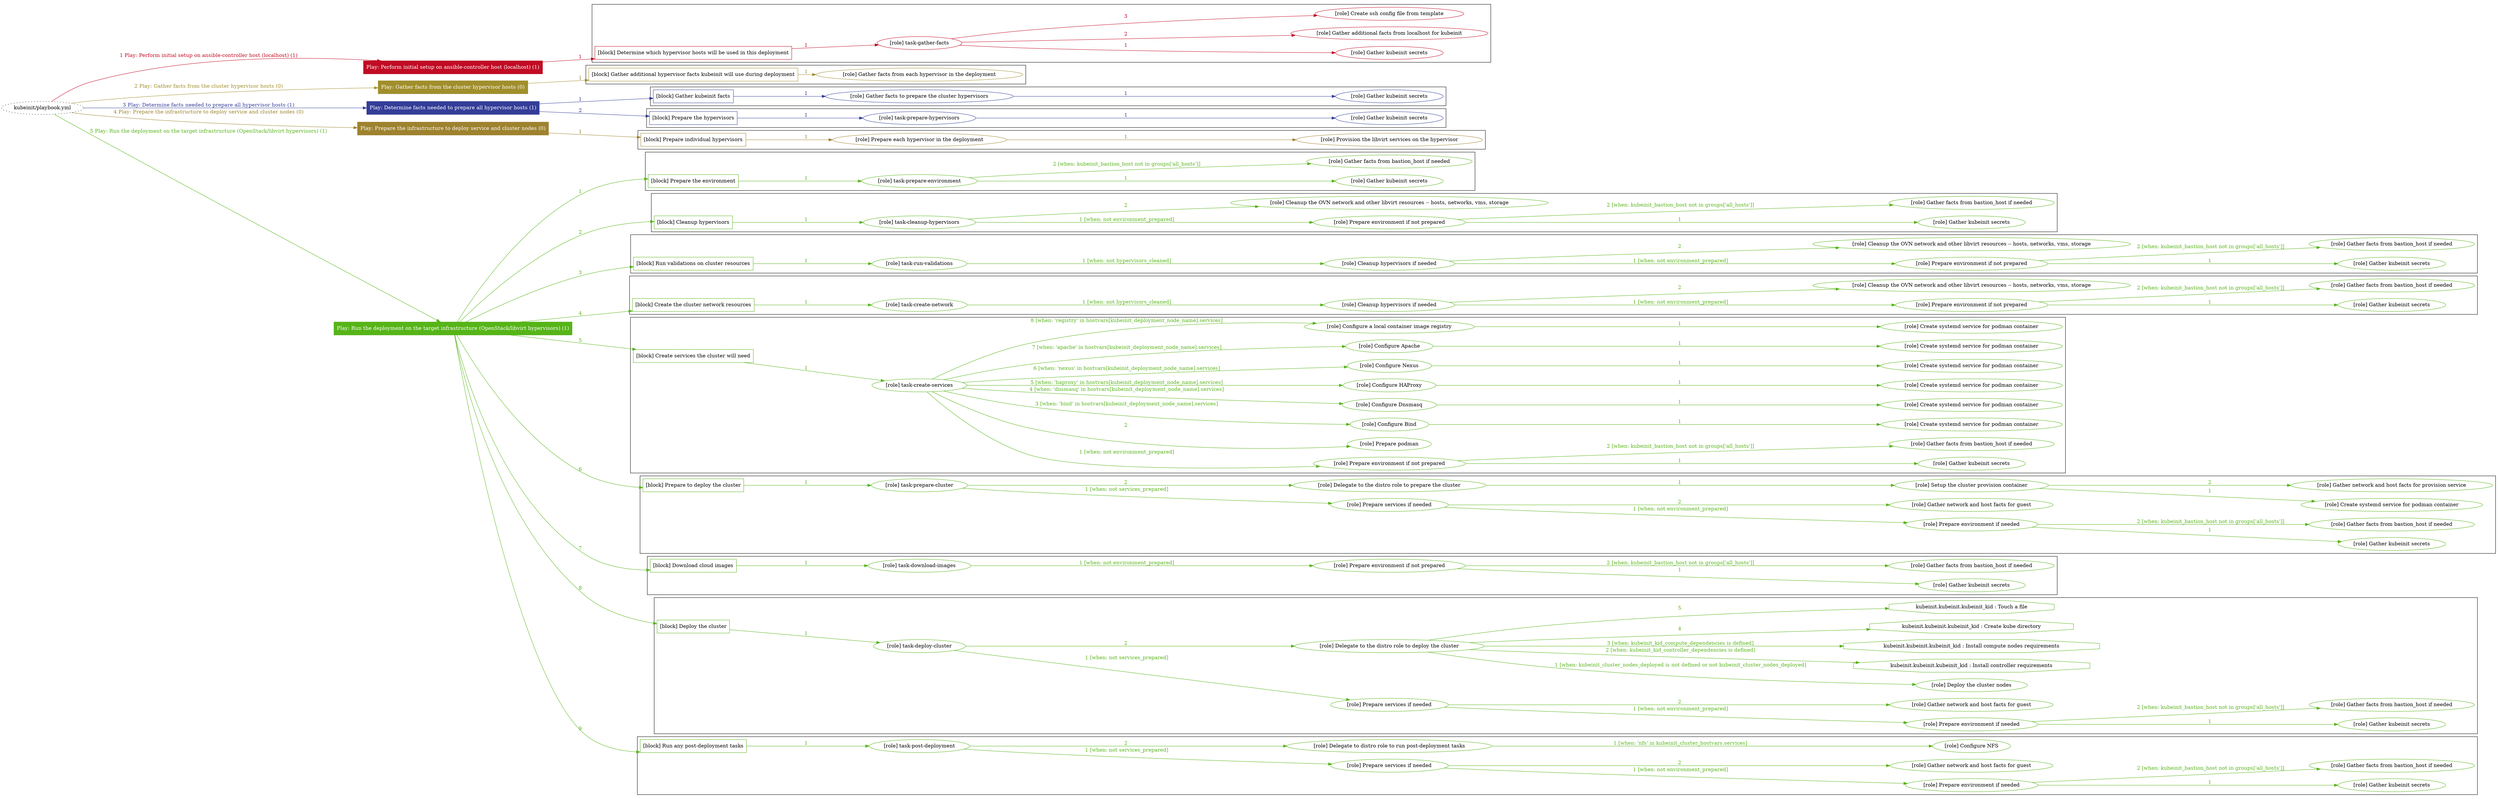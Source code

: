 digraph {
	graph [concentrate=true ordering=in rankdir=LR ratio=fill]
	edge [esep=5 sep=10]
	"kubeinit/playbook.yml" [URL="/home/runner/work/kubeinit/kubeinit/kubeinit/playbook.yml" id=playbook_96eccf34 style=dotted]
	"kubeinit/playbook.yml" -> play_9f66dcdd [label="1 Play: Perform initial setup on ansible-controller host (localhost) (1)" color="#c10b24" fontcolor="#c10b24" id=edge_play_9f66dcdd labeltooltip="1 Play: Perform initial setup on ansible-controller host (localhost) (1)" tooltip="1 Play: Perform initial setup on ansible-controller host (localhost) (1)"]
	subgraph "Play: Perform initial setup on ansible-controller host (localhost) (1)" {
		play_9f66dcdd [label="Play: Perform initial setup on ansible-controller host (localhost) (1)" URL="/home/runner/work/kubeinit/kubeinit/kubeinit/playbook.yml" color="#c10b24" fontcolor="#ffffff" id=play_9f66dcdd shape=box style=filled tooltip=localhost]
		play_9f66dcdd -> block_0c618903 [label=1 color="#c10b24" fontcolor="#c10b24" id=edge_block_0c618903 labeltooltip=1 tooltip=1]
		subgraph cluster_block_0c618903 {
			block_0c618903 [label="[block] Determine which hypervisor hosts will be used in this deployment" URL="/home/runner/work/kubeinit/kubeinit/kubeinit/playbook.yml" color="#c10b24" id=block_0c618903 labeltooltip="Determine which hypervisor hosts will be used in this deployment" shape=box tooltip="Determine which hypervisor hosts will be used in this deployment"]
			block_0c618903 -> role_7a264ff6 [label="1 " color="#c10b24" fontcolor="#c10b24" id=edge_role_7a264ff6 labeltooltip="1 " tooltip="1 "]
			subgraph "task-gather-facts" {
				role_7a264ff6 [label="[role] task-gather-facts" URL="/home/runner/work/kubeinit/kubeinit/kubeinit/playbook.yml" color="#c10b24" id=role_7a264ff6 tooltip="task-gather-facts"]
				role_7a264ff6 -> role_0dea7df3 [label="1 " color="#c10b24" fontcolor="#c10b24" id=edge_role_0dea7df3 labeltooltip="1 " tooltip="1 "]
				subgraph "Gather kubeinit secrets" {
					role_0dea7df3 [label="[role] Gather kubeinit secrets" URL="/home/runner/.ansible/collections/ansible_collections/kubeinit/kubeinit/roles/kubeinit_prepare/tasks/build_hypervisors_group.yml" color="#c10b24" id=role_0dea7df3 tooltip="Gather kubeinit secrets"]
				}
				role_7a264ff6 -> role_65a6d661 [label="2 " color="#c10b24" fontcolor="#c10b24" id=edge_role_65a6d661 labeltooltip="2 " tooltip="2 "]
				subgraph "Gather additional facts from localhost for kubeinit" {
					role_65a6d661 [label="[role] Gather additional facts from localhost for kubeinit" URL="/home/runner/.ansible/collections/ansible_collections/kubeinit/kubeinit/roles/kubeinit_prepare/tasks/build_hypervisors_group.yml" color="#c10b24" id=role_65a6d661 tooltip="Gather additional facts from localhost for kubeinit"]
				}
				role_7a264ff6 -> role_65f7a16d [label="3 " color="#c10b24" fontcolor="#c10b24" id=edge_role_65f7a16d labeltooltip="3 " tooltip="3 "]
				subgraph "Create ssh config file from template" {
					role_65f7a16d [label="[role] Create ssh config file from template" URL="/home/runner/.ansible/collections/ansible_collections/kubeinit/kubeinit/roles/kubeinit_prepare/tasks/build_hypervisors_group.yml" color="#c10b24" id=role_65f7a16d tooltip="Create ssh config file from template"]
				}
			}
		}
	}
	"kubeinit/playbook.yml" -> play_7a411518 [label="2 Play: Gather facts from the cluster hypervisor hosts (0)" color="#a18e2b" fontcolor="#a18e2b" id=edge_play_7a411518 labeltooltip="2 Play: Gather facts from the cluster hypervisor hosts (0)" tooltip="2 Play: Gather facts from the cluster hypervisor hosts (0)"]
	subgraph "Play: Gather facts from the cluster hypervisor hosts (0)" {
		play_7a411518 [label="Play: Gather facts from the cluster hypervisor hosts (0)" URL="/home/runner/work/kubeinit/kubeinit/kubeinit/playbook.yml" color="#a18e2b" fontcolor="#ffffff" id=play_7a411518 shape=box style=filled tooltip="Play: Gather facts from the cluster hypervisor hosts (0)"]
		play_7a411518 -> block_292bbcec [label=1 color="#a18e2b" fontcolor="#a18e2b" id=edge_block_292bbcec labeltooltip=1 tooltip=1]
		subgraph cluster_block_292bbcec {
			block_292bbcec [label="[block] Gather additional hypervisor facts kubeinit will use during deployment" URL="/home/runner/work/kubeinit/kubeinit/kubeinit/playbook.yml" color="#a18e2b" id=block_292bbcec labeltooltip="Gather additional hypervisor facts kubeinit will use during deployment" shape=box tooltip="Gather additional hypervisor facts kubeinit will use during deployment"]
			block_292bbcec -> role_8ab4ddb6 [label="1 " color="#a18e2b" fontcolor="#a18e2b" id=edge_role_8ab4ddb6 labeltooltip="1 " tooltip="1 "]
			subgraph "Gather facts from each hypervisor in the deployment" {
				role_8ab4ddb6 [label="[role] Gather facts from each hypervisor in the deployment" URL="/home/runner/work/kubeinit/kubeinit/kubeinit/playbook.yml" color="#a18e2b" id=role_8ab4ddb6 tooltip="Gather facts from each hypervisor in the deployment"]
			}
		}
	}
	"kubeinit/playbook.yml" -> play_98b85caf [label="3 Play: Determine facts needed to prepare all hypervisor hosts (1)" color="#343d98" fontcolor="#343d98" id=edge_play_98b85caf labeltooltip="3 Play: Determine facts needed to prepare all hypervisor hosts (1)" tooltip="3 Play: Determine facts needed to prepare all hypervisor hosts (1)"]
	subgraph "Play: Determine facts needed to prepare all hypervisor hosts (1)" {
		play_98b85caf [label="Play: Determine facts needed to prepare all hypervisor hosts (1)" URL="/home/runner/work/kubeinit/kubeinit/kubeinit/playbook.yml" color="#343d98" fontcolor="#ffffff" id=play_98b85caf shape=box style=filled tooltip=localhost]
		play_98b85caf -> block_5885b4e3 [label=1 color="#343d98" fontcolor="#343d98" id=edge_block_5885b4e3 labeltooltip=1 tooltip=1]
		subgraph cluster_block_5885b4e3 {
			block_5885b4e3 [label="[block] Gather kubeinit facts" URL="/home/runner/work/kubeinit/kubeinit/kubeinit/playbook.yml" color="#343d98" id=block_5885b4e3 labeltooltip="Gather kubeinit facts" shape=box tooltip="Gather kubeinit facts"]
			block_5885b4e3 -> role_a0fbc065 [label="1 " color="#343d98" fontcolor="#343d98" id=edge_role_a0fbc065 labeltooltip="1 " tooltip="1 "]
			subgraph "Gather facts to prepare the cluster hypervisors" {
				role_a0fbc065 [label="[role] Gather facts to prepare the cluster hypervisors" URL="/home/runner/work/kubeinit/kubeinit/kubeinit/playbook.yml" color="#343d98" id=role_a0fbc065 tooltip="Gather facts to prepare the cluster hypervisors"]
				role_a0fbc065 -> role_404db88d [label="1 " color="#343d98" fontcolor="#343d98" id=edge_role_404db88d labeltooltip="1 " tooltip="1 "]
				subgraph "Gather kubeinit secrets" {
					role_404db88d [label="[role] Gather kubeinit secrets" URL="/home/runner/.ansible/collections/ansible_collections/kubeinit/kubeinit/roles/kubeinit_prepare/tasks/gather_kubeinit_facts.yml" color="#343d98" id=role_404db88d tooltip="Gather kubeinit secrets"]
				}
			}
		}
		play_98b85caf -> block_80f90cc4 [label=2 color="#343d98" fontcolor="#343d98" id=edge_block_80f90cc4 labeltooltip=2 tooltip=2]
		subgraph cluster_block_80f90cc4 {
			block_80f90cc4 [label="[block] Prepare the hypervisors" URL="/home/runner/work/kubeinit/kubeinit/kubeinit/playbook.yml" color="#343d98" id=block_80f90cc4 labeltooltip="Prepare the hypervisors" shape=box tooltip="Prepare the hypervisors"]
			block_80f90cc4 -> role_248ef894 [label="1 " color="#343d98" fontcolor="#343d98" id=edge_role_248ef894 labeltooltip="1 " tooltip="1 "]
			subgraph "task-prepare-hypervisors" {
				role_248ef894 [label="[role] task-prepare-hypervisors" URL="/home/runner/work/kubeinit/kubeinit/kubeinit/playbook.yml" color="#343d98" id=role_248ef894 tooltip="task-prepare-hypervisors"]
				role_248ef894 -> role_85e4505f [label="1 " color="#343d98" fontcolor="#343d98" id=edge_role_85e4505f labeltooltip="1 " tooltip="1 "]
				subgraph "Gather kubeinit secrets" {
					role_85e4505f [label="[role] Gather kubeinit secrets" URL="/home/runner/.ansible/collections/ansible_collections/kubeinit/kubeinit/roles/kubeinit_prepare/tasks/gather_kubeinit_facts.yml" color="#343d98" id=role_85e4505f tooltip="Gather kubeinit secrets"]
				}
			}
		}
	}
	"kubeinit/playbook.yml" -> play_758b419c [label="4 Play: Prepare the infrastructure to deploy service and cluster nodes (0)" color="#9e822e" fontcolor="#9e822e" id=edge_play_758b419c labeltooltip="4 Play: Prepare the infrastructure to deploy service and cluster nodes (0)" tooltip="4 Play: Prepare the infrastructure to deploy service and cluster nodes (0)"]
	subgraph "Play: Prepare the infrastructure to deploy service and cluster nodes (0)" {
		play_758b419c [label="Play: Prepare the infrastructure to deploy service and cluster nodes (0)" URL="/home/runner/work/kubeinit/kubeinit/kubeinit/playbook.yml" color="#9e822e" fontcolor="#ffffff" id=play_758b419c shape=box style=filled tooltip="Play: Prepare the infrastructure to deploy service and cluster nodes (0)"]
		play_758b419c -> block_9e1cc84f [label=1 color="#9e822e" fontcolor="#9e822e" id=edge_block_9e1cc84f labeltooltip=1 tooltip=1]
		subgraph cluster_block_9e1cc84f {
			block_9e1cc84f [label="[block] Prepare individual hypervisors" URL="/home/runner/work/kubeinit/kubeinit/kubeinit/playbook.yml" color="#9e822e" id=block_9e1cc84f labeltooltip="Prepare individual hypervisors" shape=box tooltip="Prepare individual hypervisors"]
			block_9e1cc84f -> role_8ce4a77c [label="1 " color="#9e822e" fontcolor="#9e822e" id=edge_role_8ce4a77c labeltooltip="1 " tooltip="1 "]
			subgraph "Prepare each hypervisor in the deployment" {
				role_8ce4a77c [label="[role] Prepare each hypervisor in the deployment" URL="/home/runner/work/kubeinit/kubeinit/kubeinit/playbook.yml" color="#9e822e" id=role_8ce4a77c tooltip="Prepare each hypervisor in the deployment"]
				role_8ce4a77c -> role_8e0ddae6 [label="1 " color="#9e822e" fontcolor="#9e822e" id=edge_role_8e0ddae6 labeltooltip="1 " tooltip="1 "]
				subgraph "Provision the libvirt services on the hypervisor" {
					role_8e0ddae6 [label="[role] Provision the libvirt services on the hypervisor" URL="/home/runner/.ansible/collections/ansible_collections/kubeinit/kubeinit/roles/kubeinit_prepare/tasks/prepare_hypervisor.yml" color="#9e822e" id=role_8e0ddae6 tooltip="Provision the libvirt services on the hypervisor"]
				}
			}
		}
	}
	"kubeinit/playbook.yml" -> play_9d899e01 [label="5 Play: Run the deployment on the target infrastructure (OpenStack/libvirt hypervisors) (1)" color="#56b418" fontcolor="#56b418" id=edge_play_9d899e01 labeltooltip="5 Play: Run the deployment on the target infrastructure (OpenStack/libvirt hypervisors) (1)" tooltip="5 Play: Run the deployment on the target infrastructure (OpenStack/libvirt hypervisors) (1)"]
	subgraph "Play: Run the deployment on the target infrastructure (OpenStack/libvirt hypervisors) (1)" {
		play_9d899e01 [label="Play: Run the deployment on the target infrastructure (OpenStack/libvirt hypervisors) (1)" URL="/home/runner/work/kubeinit/kubeinit/kubeinit/playbook.yml" color="#56b418" fontcolor="#ffffff" id=play_9d899e01 shape=box style=filled tooltip=localhost]
		play_9d899e01 -> block_41222717 [label=1 color="#56b418" fontcolor="#56b418" id=edge_block_41222717 labeltooltip=1 tooltip=1]
		subgraph cluster_block_41222717 {
			block_41222717 [label="[block] Prepare the environment" URL="/home/runner/work/kubeinit/kubeinit/kubeinit/playbook.yml" color="#56b418" id=block_41222717 labeltooltip="Prepare the environment" shape=box tooltip="Prepare the environment"]
			block_41222717 -> role_0530a53f [label="1 " color="#56b418" fontcolor="#56b418" id=edge_role_0530a53f labeltooltip="1 " tooltip="1 "]
			subgraph "task-prepare-environment" {
				role_0530a53f [label="[role] task-prepare-environment" URL="/home/runner/work/kubeinit/kubeinit/kubeinit/playbook.yml" color="#56b418" id=role_0530a53f tooltip="task-prepare-environment"]
				role_0530a53f -> role_e1d52bd2 [label="1 " color="#56b418" fontcolor="#56b418" id=edge_role_e1d52bd2 labeltooltip="1 " tooltip="1 "]
				subgraph "Gather kubeinit secrets" {
					role_e1d52bd2 [label="[role] Gather kubeinit secrets" URL="/home/runner/.ansible/collections/ansible_collections/kubeinit/kubeinit/roles/kubeinit_prepare/tasks/gather_kubeinit_facts.yml" color="#56b418" id=role_e1d52bd2 tooltip="Gather kubeinit secrets"]
				}
				role_0530a53f -> role_1d728422 [label="2 [when: kubeinit_bastion_host not in groups['all_hosts']]" color="#56b418" fontcolor="#56b418" id=edge_role_1d728422 labeltooltip="2 [when: kubeinit_bastion_host not in groups['all_hosts']]" tooltip="2 [when: kubeinit_bastion_host not in groups['all_hosts']]"]
				subgraph "Gather facts from bastion_host if needed" {
					role_1d728422 [label="[role] Gather facts from bastion_host if needed" URL="/home/runner/.ansible/collections/ansible_collections/kubeinit/kubeinit/roles/kubeinit_prepare/tasks/main.yml" color="#56b418" id=role_1d728422 tooltip="Gather facts from bastion_host if needed"]
				}
			}
		}
		play_9d899e01 -> block_832bf4fd [label=2 color="#56b418" fontcolor="#56b418" id=edge_block_832bf4fd labeltooltip=2 tooltip=2]
		subgraph cluster_block_832bf4fd {
			block_832bf4fd [label="[block] Cleanup hypervisors" URL="/home/runner/work/kubeinit/kubeinit/kubeinit/playbook.yml" color="#56b418" id=block_832bf4fd labeltooltip="Cleanup hypervisors" shape=box tooltip="Cleanup hypervisors"]
			block_832bf4fd -> role_9b61a030 [label="1 " color="#56b418" fontcolor="#56b418" id=edge_role_9b61a030 labeltooltip="1 " tooltip="1 "]
			subgraph "task-cleanup-hypervisors" {
				role_9b61a030 [label="[role] task-cleanup-hypervisors" URL="/home/runner/work/kubeinit/kubeinit/kubeinit/playbook.yml" color="#56b418" id=role_9b61a030 tooltip="task-cleanup-hypervisors"]
				role_9b61a030 -> role_93d00deb [label="1 [when: not environment_prepared]" color="#56b418" fontcolor="#56b418" id=edge_role_93d00deb labeltooltip="1 [when: not environment_prepared]" tooltip="1 [when: not environment_prepared]"]
				subgraph "Prepare environment if not prepared" {
					role_93d00deb [label="[role] Prepare environment if not prepared" URL="/home/runner/.ansible/collections/ansible_collections/kubeinit/kubeinit/roles/kubeinit_libvirt/tasks/cleanup_hypervisors.yml" color="#56b418" id=role_93d00deb tooltip="Prepare environment if not prepared"]
					role_93d00deb -> role_8b251bd5 [label="1 " color="#56b418" fontcolor="#56b418" id=edge_role_8b251bd5 labeltooltip="1 " tooltip="1 "]
					subgraph "Gather kubeinit secrets" {
						role_8b251bd5 [label="[role] Gather kubeinit secrets" URL="/home/runner/.ansible/collections/ansible_collections/kubeinit/kubeinit/roles/kubeinit_prepare/tasks/gather_kubeinit_facts.yml" color="#56b418" id=role_8b251bd5 tooltip="Gather kubeinit secrets"]
					}
					role_93d00deb -> role_cbc1eb89 [label="2 [when: kubeinit_bastion_host not in groups['all_hosts']]" color="#56b418" fontcolor="#56b418" id=edge_role_cbc1eb89 labeltooltip="2 [when: kubeinit_bastion_host not in groups['all_hosts']]" tooltip="2 [when: kubeinit_bastion_host not in groups['all_hosts']]"]
					subgraph "Gather facts from bastion_host if needed" {
						role_cbc1eb89 [label="[role] Gather facts from bastion_host if needed" URL="/home/runner/.ansible/collections/ansible_collections/kubeinit/kubeinit/roles/kubeinit_prepare/tasks/main.yml" color="#56b418" id=role_cbc1eb89 tooltip="Gather facts from bastion_host if needed"]
					}
				}
				role_9b61a030 -> role_e6618167 [label="2 " color="#56b418" fontcolor="#56b418" id=edge_role_e6618167 labeltooltip="2 " tooltip="2 "]
				subgraph "Cleanup the OVN network and other libvirt resources -- hosts, networks, vms, storage" {
					role_e6618167 [label="[role] Cleanup the OVN network and other libvirt resources -- hosts, networks, vms, storage" URL="/home/runner/.ansible/collections/ansible_collections/kubeinit/kubeinit/roles/kubeinit_libvirt/tasks/cleanup_hypervisors.yml" color="#56b418" id=role_e6618167 tooltip="Cleanup the OVN network and other libvirt resources -- hosts, networks, vms, storage"]
				}
			}
		}
		play_9d899e01 -> block_d5f1dc8d [label=3 color="#56b418" fontcolor="#56b418" id=edge_block_d5f1dc8d labeltooltip=3 tooltip=3]
		subgraph cluster_block_d5f1dc8d {
			block_d5f1dc8d [label="[block] Run validations on cluster resources" URL="/home/runner/work/kubeinit/kubeinit/kubeinit/playbook.yml" color="#56b418" id=block_d5f1dc8d labeltooltip="Run validations on cluster resources" shape=box tooltip="Run validations on cluster resources"]
			block_d5f1dc8d -> role_82931694 [label="1 " color="#56b418" fontcolor="#56b418" id=edge_role_82931694 labeltooltip="1 " tooltip="1 "]
			subgraph "task-run-validations" {
				role_82931694 [label="[role] task-run-validations" URL="/home/runner/work/kubeinit/kubeinit/kubeinit/playbook.yml" color="#56b418" id=role_82931694 tooltip="task-run-validations"]
				role_82931694 -> role_2b6bf562 [label="1 [when: not hypervisors_cleaned]" color="#56b418" fontcolor="#56b418" id=edge_role_2b6bf562 labeltooltip="1 [when: not hypervisors_cleaned]" tooltip="1 [when: not hypervisors_cleaned]"]
				subgraph "Cleanup hypervisors if needed" {
					role_2b6bf562 [label="[role] Cleanup hypervisors if needed" URL="/home/runner/.ansible/collections/ansible_collections/kubeinit/kubeinit/roles/kubeinit_validations/tasks/main.yml" color="#56b418" id=role_2b6bf562 tooltip="Cleanup hypervisors if needed"]
					role_2b6bf562 -> role_d39a51af [label="1 [when: not environment_prepared]" color="#56b418" fontcolor="#56b418" id=edge_role_d39a51af labeltooltip="1 [when: not environment_prepared]" tooltip="1 [when: not environment_prepared]"]
					subgraph "Prepare environment if not prepared" {
						role_d39a51af [label="[role] Prepare environment if not prepared" URL="/home/runner/.ansible/collections/ansible_collections/kubeinit/kubeinit/roles/kubeinit_libvirt/tasks/cleanup_hypervisors.yml" color="#56b418" id=role_d39a51af tooltip="Prepare environment if not prepared"]
						role_d39a51af -> role_21c8ed07 [label="1 " color="#56b418" fontcolor="#56b418" id=edge_role_21c8ed07 labeltooltip="1 " tooltip="1 "]
						subgraph "Gather kubeinit secrets" {
							role_21c8ed07 [label="[role] Gather kubeinit secrets" URL="/home/runner/.ansible/collections/ansible_collections/kubeinit/kubeinit/roles/kubeinit_prepare/tasks/gather_kubeinit_facts.yml" color="#56b418" id=role_21c8ed07 tooltip="Gather kubeinit secrets"]
						}
						role_d39a51af -> role_9c9929cf [label="2 [when: kubeinit_bastion_host not in groups['all_hosts']]" color="#56b418" fontcolor="#56b418" id=edge_role_9c9929cf labeltooltip="2 [when: kubeinit_bastion_host not in groups['all_hosts']]" tooltip="2 [when: kubeinit_bastion_host not in groups['all_hosts']]"]
						subgraph "Gather facts from bastion_host if needed" {
							role_9c9929cf [label="[role] Gather facts from bastion_host if needed" URL="/home/runner/.ansible/collections/ansible_collections/kubeinit/kubeinit/roles/kubeinit_prepare/tasks/main.yml" color="#56b418" id=role_9c9929cf tooltip="Gather facts from bastion_host if needed"]
						}
					}
					role_2b6bf562 -> role_15817a45 [label="2 " color="#56b418" fontcolor="#56b418" id=edge_role_15817a45 labeltooltip="2 " tooltip="2 "]
					subgraph "Cleanup the OVN network and other libvirt resources -- hosts, networks, vms, storage" {
						role_15817a45 [label="[role] Cleanup the OVN network and other libvirt resources -- hosts, networks, vms, storage" URL="/home/runner/.ansible/collections/ansible_collections/kubeinit/kubeinit/roles/kubeinit_libvirt/tasks/cleanup_hypervisors.yml" color="#56b418" id=role_15817a45 tooltip="Cleanup the OVN network and other libvirt resources -- hosts, networks, vms, storage"]
					}
				}
			}
		}
		play_9d899e01 -> block_30e45fd6 [label=4 color="#56b418" fontcolor="#56b418" id=edge_block_30e45fd6 labeltooltip=4 tooltip=4]
		subgraph cluster_block_30e45fd6 {
			block_30e45fd6 [label="[block] Create the cluster network resources" URL="/home/runner/work/kubeinit/kubeinit/kubeinit/playbook.yml" color="#56b418" id=block_30e45fd6 labeltooltip="Create the cluster network resources" shape=box tooltip="Create the cluster network resources"]
			block_30e45fd6 -> role_8330eb3a [label="1 " color="#56b418" fontcolor="#56b418" id=edge_role_8330eb3a labeltooltip="1 " tooltip="1 "]
			subgraph "task-create-network" {
				role_8330eb3a [label="[role] task-create-network" URL="/home/runner/work/kubeinit/kubeinit/kubeinit/playbook.yml" color="#56b418" id=role_8330eb3a tooltip="task-create-network"]
				role_8330eb3a -> role_1f5626a6 [label="1 [when: not hypervisors_cleaned]" color="#56b418" fontcolor="#56b418" id=edge_role_1f5626a6 labeltooltip="1 [when: not hypervisors_cleaned]" tooltip="1 [when: not hypervisors_cleaned]"]
				subgraph "Cleanup hypervisors if needed" {
					role_1f5626a6 [label="[role] Cleanup hypervisors if needed" URL="/home/runner/.ansible/collections/ansible_collections/kubeinit/kubeinit/roles/kubeinit_libvirt/tasks/create_network.yml" color="#56b418" id=role_1f5626a6 tooltip="Cleanup hypervisors if needed"]
					role_1f5626a6 -> role_adeaeac2 [label="1 [when: not environment_prepared]" color="#56b418" fontcolor="#56b418" id=edge_role_adeaeac2 labeltooltip="1 [when: not environment_prepared]" tooltip="1 [when: not environment_prepared]"]
					subgraph "Prepare environment if not prepared" {
						role_adeaeac2 [label="[role] Prepare environment if not prepared" URL="/home/runner/.ansible/collections/ansible_collections/kubeinit/kubeinit/roles/kubeinit_libvirt/tasks/cleanup_hypervisors.yml" color="#56b418" id=role_adeaeac2 tooltip="Prepare environment if not prepared"]
						role_adeaeac2 -> role_efadcafa [label="1 " color="#56b418" fontcolor="#56b418" id=edge_role_efadcafa labeltooltip="1 " tooltip="1 "]
						subgraph "Gather kubeinit secrets" {
							role_efadcafa [label="[role] Gather kubeinit secrets" URL="/home/runner/.ansible/collections/ansible_collections/kubeinit/kubeinit/roles/kubeinit_prepare/tasks/gather_kubeinit_facts.yml" color="#56b418" id=role_efadcafa tooltip="Gather kubeinit secrets"]
						}
						role_adeaeac2 -> role_8a9ac43b [label="2 [when: kubeinit_bastion_host not in groups['all_hosts']]" color="#56b418" fontcolor="#56b418" id=edge_role_8a9ac43b labeltooltip="2 [when: kubeinit_bastion_host not in groups['all_hosts']]" tooltip="2 [when: kubeinit_bastion_host not in groups['all_hosts']]"]
						subgraph "Gather facts from bastion_host if needed" {
							role_8a9ac43b [label="[role] Gather facts from bastion_host if needed" URL="/home/runner/.ansible/collections/ansible_collections/kubeinit/kubeinit/roles/kubeinit_prepare/tasks/main.yml" color="#56b418" id=role_8a9ac43b tooltip="Gather facts from bastion_host if needed"]
						}
					}
					role_1f5626a6 -> role_db91317d [label="2 " color="#56b418" fontcolor="#56b418" id=edge_role_db91317d labeltooltip="2 " tooltip="2 "]
					subgraph "Cleanup the OVN network and other libvirt resources -- hosts, networks, vms, storage" {
						role_db91317d [label="[role] Cleanup the OVN network and other libvirt resources -- hosts, networks, vms, storage" URL="/home/runner/.ansible/collections/ansible_collections/kubeinit/kubeinit/roles/kubeinit_libvirt/tasks/cleanup_hypervisors.yml" color="#56b418" id=role_db91317d tooltip="Cleanup the OVN network and other libvirt resources -- hosts, networks, vms, storage"]
					}
				}
			}
		}
		play_9d899e01 -> block_115b604d [label=5 color="#56b418" fontcolor="#56b418" id=edge_block_115b604d labeltooltip=5 tooltip=5]
		subgraph cluster_block_115b604d {
			block_115b604d [label="[block] Create services the cluster will need" URL="/home/runner/work/kubeinit/kubeinit/kubeinit/playbook.yml" color="#56b418" id=block_115b604d labeltooltip="Create services the cluster will need" shape=box tooltip="Create services the cluster will need"]
			block_115b604d -> role_24e39764 [label="1 " color="#56b418" fontcolor="#56b418" id=edge_role_24e39764 labeltooltip="1 " tooltip="1 "]
			subgraph "task-create-services" {
				role_24e39764 [label="[role] task-create-services" URL="/home/runner/work/kubeinit/kubeinit/kubeinit/playbook.yml" color="#56b418" id=role_24e39764 tooltip="task-create-services"]
				role_24e39764 -> role_8f4bd724 [label="1 [when: not environment_prepared]" color="#56b418" fontcolor="#56b418" id=edge_role_8f4bd724 labeltooltip="1 [when: not environment_prepared]" tooltip="1 [when: not environment_prepared]"]
				subgraph "Prepare environment if not prepared" {
					role_8f4bd724 [label="[role] Prepare environment if not prepared" URL="/home/runner/.ansible/collections/ansible_collections/kubeinit/kubeinit/roles/kubeinit_services/tasks/main.yml" color="#56b418" id=role_8f4bd724 tooltip="Prepare environment if not prepared"]
					role_8f4bd724 -> role_2836ad9b [label="1 " color="#56b418" fontcolor="#56b418" id=edge_role_2836ad9b labeltooltip="1 " tooltip="1 "]
					subgraph "Gather kubeinit secrets" {
						role_2836ad9b [label="[role] Gather kubeinit secrets" URL="/home/runner/.ansible/collections/ansible_collections/kubeinit/kubeinit/roles/kubeinit_prepare/tasks/gather_kubeinit_facts.yml" color="#56b418" id=role_2836ad9b tooltip="Gather kubeinit secrets"]
					}
					role_8f4bd724 -> role_c77bcf9e [label="2 [when: kubeinit_bastion_host not in groups['all_hosts']]" color="#56b418" fontcolor="#56b418" id=edge_role_c77bcf9e labeltooltip="2 [when: kubeinit_bastion_host not in groups['all_hosts']]" tooltip="2 [when: kubeinit_bastion_host not in groups['all_hosts']]"]
					subgraph "Gather facts from bastion_host if needed" {
						role_c77bcf9e [label="[role] Gather facts from bastion_host if needed" URL="/home/runner/.ansible/collections/ansible_collections/kubeinit/kubeinit/roles/kubeinit_prepare/tasks/main.yml" color="#56b418" id=role_c77bcf9e tooltip="Gather facts from bastion_host if needed"]
					}
				}
				role_24e39764 -> role_9c3a52eb [label="2 " color="#56b418" fontcolor="#56b418" id=edge_role_9c3a52eb labeltooltip="2 " tooltip="2 "]
				subgraph "Prepare podman" {
					role_9c3a52eb [label="[role] Prepare podman" URL="/home/runner/.ansible/collections/ansible_collections/kubeinit/kubeinit/roles/kubeinit_services/tasks/00_create_service_pod.yml" color="#56b418" id=role_9c3a52eb tooltip="Prepare podman"]
				}
				role_24e39764 -> role_61341a1f [label="3 [when: 'bind' in hostvars[kubeinit_deployment_node_name].services]" color="#56b418" fontcolor="#56b418" id=edge_role_61341a1f labeltooltip="3 [when: 'bind' in hostvars[kubeinit_deployment_node_name].services]" tooltip="3 [when: 'bind' in hostvars[kubeinit_deployment_node_name].services]"]
				subgraph "Configure Bind" {
					role_61341a1f [label="[role] Configure Bind" URL="/home/runner/.ansible/collections/ansible_collections/kubeinit/kubeinit/roles/kubeinit_services/tasks/start_services_containers.yml" color="#56b418" id=role_61341a1f tooltip="Configure Bind"]
					role_61341a1f -> role_db82caa5 [label="1 " color="#56b418" fontcolor="#56b418" id=edge_role_db82caa5 labeltooltip="1 " tooltip="1 "]
					subgraph "Create systemd service for podman container" {
						role_db82caa5 [label="[role] Create systemd service for podman container" URL="/home/runner/.ansible/collections/ansible_collections/kubeinit/kubeinit/roles/kubeinit_bind/tasks/main.yml" color="#56b418" id=role_db82caa5 tooltip="Create systemd service for podman container"]
					}
				}
				role_24e39764 -> role_6617960e [label="4 [when: 'dnsmasq' in hostvars[kubeinit_deployment_node_name].services]" color="#56b418" fontcolor="#56b418" id=edge_role_6617960e labeltooltip="4 [when: 'dnsmasq' in hostvars[kubeinit_deployment_node_name].services]" tooltip="4 [when: 'dnsmasq' in hostvars[kubeinit_deployment_node_name].services]"]
				subgraph "Configure Dnsmasq" {
					role_6617960e [label="[role] Configure Dnsmasq" URL="/home/runner/.ansible/collections/ansible_collections/kubeinit/kubeinit/roles/kubeinit_services/tasks/start_services_containers.yml" color="#56b418" id=role_6617960e tooltip="Configure Dnsmasq"]
					role_6617960e -> role_8ca182c3 [label="1 " color="#56b418" fontcolor="#56b418" id=edge_role_8ca182c3 labeltooltip="1 " tooltip="1 "]
					subgraph "Create systemd service for podman container" {
						role_8ca182c3 [label="[role] Create systemd service for podman container" URL="/home/runner/.ansible/collections/ansible_collections/kubeinit/kubeinit/roles/kubeinit_dnsmasq/tasks/main.yml" color="#56b418" id=role_8ca182c3 tooltip="Create systemd service for podman container"]
					}
				}
				role_24e39764 -> role_ec46fa34 [label="5 [when: 'haproxy' in hostvars[kubeinit_deployment_node_name].services]" color="#56b418" fontcolor="#56b418" id=edge_role_ec46fa34 labeltooltip="5 [when: 'haproxy' in hostvars[kubeinit_deployment_node_name].services]" tooltip="5 [when: 'haproxy' in hostvars[kubeinit_deployment_node_name].services]"]
				subgraph "Configure HAProxy" {
					role_ec46fa34 [label="[role] Configure HAProxy" URL="/home/runner/.ansible/collections/ansible_collections/kubeinit/kubeinit/roles/kubeinit_services/tasks/start_services_containers.yml" color="#56b418" id=role_ec46fa34 tooltip="Configure HAProxy"]
					role_ec46fa34 -> role_b17421ef [label="1 " color="#56b418" fontcolor="#56b418" id=edge_role_b17421ef labeltooltip="1 " tooltip="1 "]
					subgraph "Create systemd service for podman container" {
						role_b17421ef [label="[role] Create systemd service for podman container" URL="/home/runner/.ansible/collections/ansible_collections/kubeinit/kubeinit/roles/kubeinit_haproxy/tasks/main.yml" color="#56b418" id=role_b17421ef tooltip="Create systemd service for podman container"]
					}
				}
				role_24e39764 -> role_4011f651 [label="6 [when: 'nexus' in hostvars[kubeinit_deployment_node_name].services]" color="#56b418" fontcolor="#56b418" id=edge_role_4011f651 labeltooltip="6 [when: 'nexus' in hostvars[kubeinit_deployment_node_name].services]" tooltip="6 [when: 'nexus' in hostvars[kubeinit_deployment_node_name].services]"]
				subgraph "Configure Nexus" {
					role_4011f651 [label="[role] Configure Nexus" URL="/home/runner/.ansible/collections/ansible_collections/kubeinit/kubeinit/roles/kubeinit_services/tasks/start_services_containers.yml" color="#56b418" id=role_4011f651 tooltip="Configure Nexus"]
					role_4011f651 -> role_2baa731a [label="1 " color="#56b418" fontcolor="#56b418" id=edge_role_2baa731a labeltooltip="1 " tooltip="1 "]
					subgraph "Create systemd service for podman container" {
						role_2baa731a [label="[role] Create systemd service for podman container" URL="/home/runner/.ansible/collections/ansible_collections/kubeinit/kubeinit/roles/kubeinit_nexus/tasks/main.yml" color="#56b418" id=role_2baa731a tooltip="Create systemd service for podman container"]
					}
				}
				role_24e39764 -> role_36fcd8ba [label="7 [when: 'apache' in hostvars[kubeinit_deployment_node_name].services]" color="#56b418" fontcolor="#56b418" id=edge_role_36fcd8ba labeltooltip="7 [when: 'apache' in hostvars[kubeinit_deployment_node_name].services]" tooltip="7 [when: 'apache' in hostvars[kubeinit_deployment_node_name].services]"]
				subgraph "Configure Apache" {
					role_36fcd8ba [label="[role] Configure Apache" URL="/home/runner/.ansible/collections/ansible_collections/kubeinit/kubeinit/roles/kubeinit_services/tasks/start_services_containers.yml" color="#56b418" id=role_36fcd8ba tooltip="Configure Apache"]
					role_36fcd8ba -> role_025f451d [label="1 " color="#56b418" fontcolor="#56b418" id=edge_role_025f451d labeltooltip="1 " tooltip="1 "]
					subgraph "Create systemd service for podman container" {
						role_025f451d [label="[role] Create systemd service for podman container" URL="/home/runner/.ansible/collections/ansible_collections/kubeinit/kubeinit/roles/kubeinit_apache/tasks/main.yml" color="#56b418" id=role_025f451d tooltip="Create systemd service for podman container"]
					}
				}
				role_24e39764 -> role_50eb06b3 [label="8 [when: 'registry' in hostvars[kubeinit_deployment_node_name].services]" color="#56b418" fontcolor="#56b418" id=edge_role_50eb06b3 labeltooltip="8 [when: 'registry' in hostvars[kubeinit_deployment_node_name].services]" tooltip="8 [when: 'registry' in hostvars[kubeinit_deployment_node_name].services]"]
				subgraph "Configure a local container image registry" {
					role_50eb06b3 [label="[role] Configure a local container image registry" URL="/home/runner/.ansible/collections/ansible_collections/kubeinit/kubeinit/roles/kubeinit_services/tasks/start_services_containers.yml" color="#56b418" id=role_50eb06b3 tooltip="Configure a local container image registry"]
					role_50eb06b3 -> role_18fe1470 [label="1 " color="#56b418" fontcolor="#56b418" id=edge_role_18fe1470 labeltooltip="1 " tooltip="1 "]
					subgraph "Create systemd service for podman container" {
						role_18fe1470 [label="[role] Create systemd service for podman container" URL="/home/runner/.ansible/collections/ansible_collections/kubeinit/kubeinit/roles/kubeinit_registry/tasks/main.yml" color="#56b418" id=role_18fe1470 tooltip="Create systemd service for podman container"]
					}
				}
			}
		}
		play_9d899e01 -> block_4b4b054b [label=6 color="#56b418" fontcolor="#56b418" id=edge_block_4b4b054b labeltooltip=6 tooltip=6]
		subgraph cluster_block_4b4b054b {
			block_4b4b054b [label="[block] Prepare to deploy the cluster" URL="/home/runner/work/kubeinit/kubeinit/kubeinit/playbook.yml" color="#56b418" id=block_4b4b054b labeltooltip="Prepare to deploy the cluster" shape=box tooltip="Prepare to deploy the cluster"]
			block_4b4b054b -> role_2fadcfb6 [label="1 " color="#56b418" fontcolor="#56b418" id=edge_role_2fadcfb6 labeltooltip="1 " tooltip="1 "]
			subgraph "task-prepare-cluster" {
				role_2fadcfb6 [label="[role] task-prepare-cluster" URL="/home/runner/work/kubeinit/kubeinit/kubeinit/playbook.yml" color="#56b418" id=role_2fadcfb6 tooltip="task-prepare-cluster"]
				role_2fadcfb6 -> role_938f315d [label="1 [when: not services_prepared]" color="#56b418" fontcolor="#56b418" id=edge_role_938f315d labeltooltip="1 [when: not services_prepared]" tooltip="1 [when: not services_prepared]"]
				subgraph "Prepare services if needed" {
					role_938f315d [label="[role] Prepare services if needed" URL="/home/runner/.ansible/collections/ansible_collections/kubeinit/kubeinit/roles/kubeinit_prepare/tasks/prepare_cluster.yml" color="#56b418" id=role_938f315d tooltip="Prepare services if needed"]
					role_938f315d -> role_907b6c9d [label="1 [when: not environment_prepared]" color="#56b418" fontcolor="#56b418" id=edge_role_907b6c9d labeltooltip="1 [when: not environment_prepared]" tooltip="1 [when: not environment_prepared]"]
					subgraph "Prepare environment if needed" {
						role_907b6c9d [label="[role] Prepare environment if needed" URL="/home/runner/.ansible/collections/ansible_collections/kubeinit/kubeinit/roles/kubeinit_services/tasks/prepare_services.yml" color="#56b418" id=role_907b6c9d tooltip="Prepare environment if needed"]
						role_907b6c9d -> role_aa61aaa0 [label="1 " color="#56b418" fontcolor="#56b418" id=edge_role_aa61aaa0 labeltooltip="1 " tooltip="1 "]
						subgraph "Gather kubeinit secrets" {
							role_aa61aaa0 [label="[role] Gather kubeinit secrets" URL="/home/runner/.ansible/collections/ansible_collections/kubeinit/kubeinit/roles/kubeinit_prepare/tasks/gather_kubeinit_facts.yml" color="#56b418" id=role_aa61aaa0 tooltip="Gather kubeinit secrets"]
						}
						role_907b6c9d -> role_c785a54e [label="2 [when: kubeinit_bastion_host not in groups['all_hosts']]" color="#56b418" fontcolor="#56b418" id=edge_role_c785a54e labeltooltip="2 [when: kubeinit_bastion_host not in groups['all_hosts']]" tooltip="2 [when: kubeinit_bastion_host not in groups['all_hosts']]"]
						subgraph "Gather facts from bastion_host if needed" {
							role_c785a54e [label="[role] Gather facts from bastion_host if needed" URL="/home/runner/.ansible/collections/ansible_collections/kubeinit/kubeinit/roles/kubeinit_prepare/tasks/main.yml" color="#56b418" id=role_c785a54e tooltip="Gather facts from bastion_host if needed"]
						}
					}
					role_938f315d -> role_4b476719 [label="2 " color="#56b418" fontcolor="#56b418" id=edge_role_4b476719 labeltooltip="2 " tooltip="2 "]
					subgraph "Gather network and host facts for guest" {
						role_4b476719 [label="[role] Gather network and host facts for guest" URL="/home/runner/.ansible/collections/ansible_collections/kubeinit/kubeinit/roles/kubeinit_services/tasks/prepare_services.yml" color="#56b418" id=role_4b476719 tooltip="Gather network and host facts for guest"]
					}
				}
				role_2fadcfb6 -> role_e35efc12 [label="2 " color="#56b418" fontcolor="#56b418" id=edge_role_e35efc12 labeltooltip="2 " tooltip="2 "]
				subgraph "Delegate to the distro role to prepare the cluster" {
					role_e35efc12 [label="[role] Delegate to the distro role to prepare the cluster" URL="/home/runner/.ansible/collections/ansible_collections/kubeinit/kubeinit/roles/kubeinit_prepare/tasks/prepare_cluster.yml" color="#56b418" id=role_e35efc12 tooltip="Delegate to the distro role to prepare the cluster"]
					role_e35efc12 -> role_1e14ff6e [label="1 " color="#56b418" fontcolor="#56b418" id=edge_role_1e14ff6e labeltooltip="1 " tooltip="1 "]
					subgraph "Setup the cluster provision container" {
						role_1e14ff6e [label="[role] Setup the cluster provision container" URL="/home/runner/.ansible/collections/ansible_collections/kubeinit/kubeinit/roles/kubeinit_kid/tasks/prepare_cluster.yml" color="#56b418" id=role_1e14ff6e tooltip="Setup the cluster provision container"]
						role_1e14ff6e -> role_a533e9f4 [label="1 " color="#56b418" fontcolor="#56b418" id=edge_role_a533e9f4 labeltooltip="1 " tooltip="1 "]
						subgraph "Create systemd service for podman container" {
							role_a533e9f4 [label="[role] Create systemd service for podman container" URL="/home/runner/.ansible/collections/ansible_collections/kubeinit/kubeinit/roles/kubeinit_services/tasks/create_provision_container.yml" color="#56b418" id=role_a533e9f4 tooltip="Create systemd service for podman container"]
						}
						role_1e14ff6e -> role_9d13f789 [label="2 " color="#56b418" fontcolor="#56b418" id=edge_role_9d13f789 labeltooltip="2 " tooltip="2 "]
						subgraph "Gather network and host facts for provision service" {
							role_9d13f789 [label="[role] Gather network and host facts for provision service" URL="/home/runner/.ansible/collections/ansible_collections/kubeinit/kubeinit/roles/kubeinit_services/tasks/create_provision_container.yml" color="#56b418" id=role_9d13f789 tooltip="Gather network and host facts for provision service"]
						}
					}
				}
			}
		}
		play_9d899e01 -> block_fe3bfea9 [label=7 color="#56b418" fontcolor="#56b418" id=edge_block_fe3bfea9 labeltooltip=7 tooltip=7]
		subgraph cluster_block_fe3bfea9 {
			block_fe3bfea9 [label="[block] Download cloud images" URL="/home/runner/work/kubeinit/kubeinit/kubeinit/playbook.yml" color="#56b418" id=block_fe3bfea9 labeltooltip="Download cloud images" shape=box tooltip="Download cloud images"]
			block_fe3bfea9 -> role_793954e4 [label="1 " color="#56b418" fontcolor="#56b418" id=edge_role_793954e4 labeltooltip="1 " tooltip="1 "]
			subgraph "task-download-images" {
				role_793954e4 [label="[role] task-download-images" URL="/home/runner/work/kubeinit/kubeinit/kubeinit/playbook.yml" color="#56b418" id=role_793954e4 tooltip="task-download-images"]
				role_793954e4 -> role_865cf19f [label="1 [when: not environment_prepared]" color="#56b418" fontcolor="#56b418" id=edge_role_865cf19f labeltooltip="1 [when: not environment_prepared]" tooltip="1 [when: not environment_prepared]"]
				subgraph "Prepare environment if not prepared" {
					role_865cf19f [label="[role] Prepare environment if not prepared" URL="/home/runner/.ansible/collections/ansible_collections/kubeinit/kubeinit/roles/kubeinit_libvirt/tasks/download_cloud_images.yml" color="#56b418" id=role_865cf19f tooltip="Prepare environment if not prepared"]
					role_865cf19f -> role_b0984e63 [label="1 " color="#56b418" fontcolor="#56b418" id=edge_role_b0984e63 labeltooltip="1 " tooltip="1 "]
					subgraph "Gather kubeinit secrets" {
						role_b0984e63 [label="[role] Gather kubeinit secrets" URL="/home/runner/.ansible/collections/ansible_collections/kubeinit/kubeinit/roles/kubeinit_prepare/tasks/gather_kubeinit_facts.yml" color="#56b418" id=role_b0984e63 tooltip="Gather kubeinit secrets"]
					}
					role_865cf19f -> role_33e95735 [label="2 [when: kubeinit_bastion_host not in groups['all_hosts']]" color="#56b418" fontcolor="#56b418" id=edge_role_33e95735 labeltooltip="2 [when: kubeinit_bastion_host not in groups['all_hosts']]" tooltip="2 [when: kubeinit_bastion_host not in groups['all_hosts']]"]
					subgraph "Gather facts from bastion_host if needed" {
						role_33e95735 [label="[role] Gather facts from bastion_host if needed" URL="/home/runner/.ansible/collections/ansible_collections/kubeinit/kubeinit/roles/kubeinit_prepare/tasks/main.yml" color="#56b418" id=role_33e95735 tooltip="Gather facts from bastion_host if needed"]
					}
				}
			}
		}
		play_9d899e01 -> block_8e34b9ab [label=8 color="#56b418" fontcolor="#56b418" id=edge_block_8e34b9ab labeltooltip=8 tooltip=8]
		subgraph cluster_block_8e34b9ab {
			block_8e34b9ab [label="[block] Deploy the cluster" URL="/home/runner/work/kubeinit/kubeinit/kubeinit/playbook.yml" color="#56b418" id=block_8e34b9ab labeltooltip="Deploy the cluster" shape=box tooltip="Deploy the cluster"]
			block_8e34b9ab -> role_3d92be19 [label="1 " color="#56b418" fontcolor="#56b418" id=edge_role_3d92be19 labeltooltip="1 " tooltip="1 "]
			subgraph "task-deploy-cluster" {
				role_3d92be19 [label="[role] task-deploy-cluster" URL="/home/runner/work/kubeinit/kubeinit/kubeinit/playbook.yml" color="#56b418" id=role_3d92be19 tooltip="task-deploy-cluster"]
				role_3d92be19 -> role_8f4c9827 [label="1 [when: not services_prepared]" color="#56b418" fontcolor="#56b418" id=edge_role_8f4c9827 labeltooltip="1 [when: not services_prepared]" tooltip="1 [when: not services_prepared]"]
				subgraph "Prepare services if needed" {
					role_8f4c9827 [label="[role] Prepare services if needed" URL="/home/runner/.ansible/collections/ansible_collections/kubeinit/kubeinit/roles/kubeinit_prepare/tasks/deploy_cluster.yml" color="#56b418" id=role_8f4c9827 tooltip="Prepare services if needed"]
					role_8f4c9827 -> role_f8cbbb10 [label="1 [when: not environment_prepared]" color="#56b418" fontcolor="#56b418" id=edge_role_f8cbbb10 labeltooltip="1 [when: not environment_prepared]" tooltip="1 [when: not environment_prepared]"]
					subgraph "Prepare environment if needed" {
						role_f8cbbb10 [label="[role] Prepare environment if needed" URL="/home/runner/.ansible/collections/ansible_collections/kubeinit/kubeinit/roles/kubeinit_services/tasks/prepare_services.yml" color="#56b418" id=role_f8cbbb10 tooltip="Prepare environment if needed"]
						role_f8cbbb10 -> role_c1fecbad [label="1 " color="#56b418" fontcolor="#56b418" id=edge_role_c1fecbad labeltooltip="1 " tooltip="1 "]
						subgraph "Gather kubeinit secrets" {
							role_c1fecbad [label="[role] Gather kubeinit secrets" URL="/home/runner/.ansible/collections/ansible_collections/kubeinit/kubeinit/roles/kubeinit_prepare/tasks/gather_kubeinit_facts.yml" color="#56b418" id=role_c1fecbad tooltip="Gather kubeinit secrets"]
						}
						role_f8cbbb10 -> role_8967c721 [label="2 [when: kubeinit_bastion_host not in groups['all_hosts']]" color="#56b418" fontcolor="#56b418" id=edge_role_8967c721 labeltooltip="2 [when: kubeinit_bastion_host not in groups['all_hosts']]" tooltip="2 [when: kubeinit_bastion_host not in groups['all_hosts']]"]
						subgraph "Gather facts from bastion_host if needed" {
							role_8967c721 [label="[role] Gather facts from bastion_host if needed" URL="/home/runner/.ansible/collections/ansible_collections/kubeinit/kubeinit/roles/kubeinit_prepare/tasks/main.yml" color="#56b418" id=role_8967c721 tooltip="Gather facts from bastion_host if needed"]
						}
					}
					role_8f4c9827 -> role_dd49f619 [label="2 " color="#56b418" fontcolor="#56b418" id=edge_role_dd49f619 labeltooltip="2 " tooltip="2 "]
					subgraph "Gather network and host facts for guest" {
						role_dd49f619 [label="[role] Gather network and host facts for guest" URL="/home/runner/.ansible/collections/ansible_collections/kubeinit/kubeinit/roles/kubeinit_services/tasks/prepare_services.yml" color="#56b418" id=role_dd49f619 tooltip="Gather network and host facts for guest"]
					}
				}
				role_3d92be19 -> role_0b5b9711 [label="2 " color="#56b418" fontcolor="#56b418" id=edge_role_0b5b9711 labeltooltip="2 " tooltip="2 "]
				subgraph "Delegate to the distro role to deploy the cluster" {
					role_0b5b9711 [label="[role] Delegate to the distro role to deploy the cluster" URL="/home/runner/.ansible/collections/ansible_collections/kubeinit/kubeinit/roles/kubeinit_prepare/tasks/deploy_cluster.yml" color="#56b418" id=role_0b5b9711 tooltip="Delegate to the distro role to deploy the cluster"]
					role_0b5b9711 -> role_ab44c736 [label="1 [when: kubeinit_cluster_nodes_deployed is not defined or not kubeinit_cluster_nodes_deployed]" color="#56b418" fontcolor="#56b418" id=edge_role_ab44c736 labeltooltip="1 [when: kubeinit_cluster_nodes_deployed is not defined or not kubeinit_cluster_nodes_deployed]" tooltip="1 [when: kubeinit_cluster_nodes_deployed is not defined or not kubeinit_cluster_nodes_deployed]"]
					subgraph "Deploy the cluster nodes" {
						role_ab44c736 [label="[role] Deploy the cluster nodes" URL="/home/runner/.ansible/collections/ansible_collections/kubeinit/kubeinit/roles/kubeinit_kid/tasks/main.yml" color="#56b418" id=role_ab44c736 tooltip="Deploy the cluster nodes"]
					}
					task_ed8dc257 [label="kubeinit.kubeinit.kubeinit_kid : Install controller requirements" URL="/home/runner/.ansible/collections/ansible_collections/kubeinit/kubeinit/roles/kubeinit_kid/tasks/main.yml" color="#56b418" id=task_ed8dc257 shape=octagon tooltip="kubeinit.kubeinit.kubeinit_kid : Install controller requirements"]
					role_0b5b9711 -> task_ed8dc257 [label="2 [when: kubeinit_kid_controller_dependencies is defined]" color="#56b418" fontcolor="#56b418" id=edge_task_ed8dc257 labeltooltip="2 [when: kubeinit_kid_controller_dependencies is defined]" tooltip="2 [when: kubeinit_kid_controller_dependencies is defined]"]
					task_6041bb24 [label="kubeinit.kubeinit.kubeinit_kid : Install compute nodes requirements" URL="/home/runner/.ansible/collections/ansible_collections/kubeinit/kubeinit/roles/kubeinit_kid/tasks/main.yml" color="#56b418" id=task_6041bb24 shape=octagon tooltip="kubeinit.kubeinit.kubeinit_kid : Install compute nodes requirements"]
					role_0b5b9711 -> task_6041bb24 [label="3 [when: kubeinit_kid_compute_dependencies is defined]" color="#56b418" fontcolor="#56b418" id=edge_task_6041bb24 labeltooltip="3 [when: kubeinit_kid_compute_dependencies is defined]" tooltip="3 [when: kubeinit_kid_compute_dependencies is defined]"]
					task_d1294a9a [label="kubeinit.kubeinit.kubeinit_kid : Create kube directory" URL="/home/runner/.ansible/collections/ansible_collections/kubeinit/kubeinit/roles/kubeinit_kid/tasks/main.yml" color="#56b418" id=task_d1294a9a shape=octagon tooltip="kubeinit.kubeinit.kubeinit_kid : Create kube directory"]
					role_0b5b9711 -> task_d1294a9a [label="4 " color="#56b418" fontcolor="#56b418" id=edge_task_d1294a9a labeltooltip="4 " tooltip="4 "]
					task_96e1a27d [label="kubeinit.kubeinit.kubeinit_kid : Touch a file" URL="/home/runner/.ansible/collections/ansible_collections/kubeinit/kubeinit/roles/kubeinit_kid/tasks/main.yml" color="#56b418" id=task_96e1a27d shape=octagon tooltip="kubeinit.kubeinit.kubeinit_kid : Touch a file"]
					role_0b5b9711 -> task_96e1a27d [label="5 " color="#56b418" fontcolor="#56b418" id=edge_task_96e1a27d labeltooltip="5 " tooltip="5 "]
				}
			}
		}
		play_9d899e01 -> block_e6fa1715 [label=9 color="#56b418" fontcolor="#56b418" id=edge_block_e6fa1715 labeltooltip=9 tooltip=9]
		subgraph cluster_block_e6fa1715 {
			block_e6fa1715 [label="[block] Run any post-deployment tasks" URL="/home/runner/work/kubeinit/kubeinit/kubeinit/playbook.yml" color="#56b418" id=block_e6fa1715 labeltooltip="Run any post-deployment tasks" shape=box tooltip="Run any post-deployment tasks"]
			block_e6fa1715 -> role_447d9773 [label="1 " color="#56b418" fontcolor="#56b418" id=edge_role_447d9773 labeltooltip="1 " tooltip="1 "]
			subgraph "task-post-deployment" {
				role_447d9773 [label="[role] task-post-deployment" URL="/home/runner/work/kubeinit/kubeinit/kubeinit/playbook.yml" color="#56b418" id=role_447d9773 tooltip="task-post-deployment"]
				role_447d9773 -> role_d062ef99 [label="1 [when: not services_prepared]" color="#56b418" fontcolor="#56b418" id=edge_role_d062ef99 labeltooltip="1 [when: not services_prepared]" tooltip="1 [when: not services_prepared]"]
				subgraph "Prepare services if needed" {
					role_d062ef99 [label="[role] Prepare services if needed" URL="/home/runner/.ansible/collections/ansible_collections/kubeinit/kubeinit/roles/kubeinit_prepare/tasks/post_deployment.yml" color="#56b418" id=role_d062ef99 tooltip="Prepare services if needed"]
					role_d062ef99 -> role_81faf7b9 [label="1 [when: not environment_prepared]" color="#56b418" fontcolor="#56b418" id=edge_role_81faf7b9 labeltooltip="1 [when: not environment_prepared]" tooltip="1 [when: not environment_prepared]"]
					subgraph "Prepare environment if needed" {
						role_81faf7b9 [label="[role] Prepare environment if needed" URL="/home/runner/.ansible/collections/ansible_collections/kubeinit/kubeinit/roles/kubeinit_services/tasks/prepare_services.yml" color="#56b418" id=role_81faf7b9 tooltip="Prepare environment if needed"]
						role_81faf7b9 -> role_d85ab3e1 [label="1 " color="#56b418" fontcolor="#56b418" id=edge_role_d85ab3e1 labeltooltip="1 " tooltip="1 "]
						subgraph "Gather kubeinit secrets" {
							role_d85ab3e1 [label="[role] Gather kubeinit secrets" URL="/home/runner/.ansible/collections/ansible_collections/kubeinit/kubeinit/roles/kubeinit_prepare/tasks/gather_kubeinit_facts.yml" color="#56b418" id=role_d85ab3e1 tooltip="Gather kubeinit secrets"]
						}
						role_81faf7b9 -> role_ff0ec8fc [label="2 [when: kubeinit_bastion_host not in groups['all_hosts']]" color="#56b418" fontcolor="#56b418" id=edge_role_ff0ec8fc labeltooltip="2 [when: kubeinit_bastion_host not in groups['all_hosts']]" tooltip="2 [when: kubeinit_bastion_host not in groups['all_hosts']]"]
						subgraph "Gather facts from bastion_host if needed" {
							role_ff0ec8fc [label="[role] Gather facts from bastion_host if needed" URL="/home/runner/.ansible/collections/ansible_collections/kubeinit/kubeinit/roles/kubeinit_prepare/tasks/main.yml" color="#56b418" id=role_ff0ec8fc tooltip="Gather facts from bastion_host if needed"]
						}
					}
					role_d062ef99 -> role_dfa6a837 [label="2 " color="#56b418" fontcolor="#56b418" id=edge_role_dfa6a837 labeltooltip="2 " tooltip="2 "]
					subgraph "Gather network and host facts for guest" {
						role_dfa6a837 [label="[role] Gather network and host facts for guest" URL="/home/runner/.ansible/collections/ansible_collections/kubeinit/kubeinit/roles/kubeinit_services/tasks/prepare_services.yml" color="#56b418" id=role_dfa6a837 tooltip="Gather network and host facts for guest"]
					}
				}
				role_447d9773 -> role_238ae128 [label="2 " color="#56b418" fontcolor="#56b418" id=edge_role_238ae128 labeltooltip="2 " tooltip="2 "]
				subgraph "Delegate to distro role to run post-deployment tasks" {
					role_238ae128 [label="[role] Delegate to distro role to run post-deployment tasks" URL="/home/runner/.ansible/collections/ansible_collections/kubeinit/kubeinit/roles/kubeinit_prepare/tasks/post_deployment.yml" color="#56b418" id=role_238ae128 tooltip="Delegate to distro role to run post-deployment tasks"]
					role_238ae128 -> role_6f950592 [label="1 [when: 'nfs' in kubeinit_cluster_hostvars.services]" color="#56b418" fontcolor="#56b418" id=edge_role_6f950592 labeltooltip="1 [when: 'nfs' in kubeinit_cluster_hostvars.services]" tooltip="1 [when: 'nfs' in kubeinit_cluster_hostvars.services]"]
					subgraph "Configure NFS" {
						role_6f950592 [label="[role] Configure NFS" URL="/home/runner/.ansible/collections/ansible_collections/kubeinit/kubeinit/roles/kubeinit_kid/tasks/post_deployment_tasks.yml" color="#56b418" id=role_6f950592 tooltip="Configure NFS"]
					}
				}
			}
		}
	}
}
